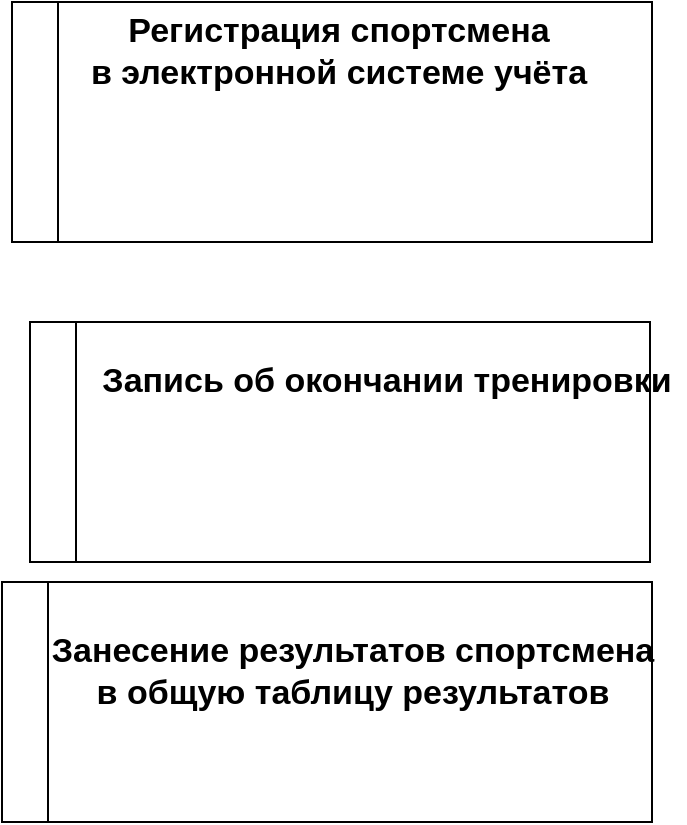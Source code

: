 <mxfile version="22.0.6" type="device">
  <diagram name="Страница — 1" id="sQ5QRMQraN9dKrUVdKXX">
    <mxGraphModel dx="832" dy="485" grid="1" gridSize="10" guides="1" tooltips="1" connect="1" arrows="1" fold="1" page="1" pageScale="1" pageWidth="827" pageHeight="1169" math="0" shadow="0">
      <root>
        <mxCell id="0" />
        <mxCell id="1" parent="0" />
        <mxCell id="q-f4MAi4GW2ZZLyZNm_S-5" value="" style="swimlane;horizontal=0;whiteSpace=wrap;html=1;" vertex="1" parent="1">
          <mxGeometry x="160" y="80" width="320" height="120" as="geometry" />
        </mxCell>
        <mxCell id="q-f4MAi4GW2ZZLyZNm_S-7" value="&lt;b style=&quot;font-size: 17px;&quot;&gt;Регистрация спортсмена &lt;br&gt;в электронной системе учёта&lt;/b&gt;" style="text;html=1;align=center;verticalAlign=middle;resizable=0;points=[];autosize=1;strokeColor=none;fillColor=none;" vertex="1" parent="q-f4MAi4GW2ZZLyZNm_S-5">
          <mxGeometry x="27.5" width="270" height="50" as="geometry" />
        </mxCell>
        <mxCell id="q-f4MAi4GW2ZZLyZNm_S-9" value="" style="swimlane;horizontal=0;whiteSpace=wrap;html=1;" vertex="1" parent="1">
          <mxGeometry x="169" y="240" width="310" height="120" as="geometry" />
        </mxCell>
        <mxCell id="q-f4MAi4GW2ZZLyZNm_S-10" value="&lt;span style=&quot;font-size: 17px;&quot;&gt;&lt;b&gt;Запись об окончании тренировки&lt;/b&gt;&lt;/span&gt;" style="text;html=1;align=center;verticalAlign=middle;resizable=0;points=[];autosize=1;strokeColor=none;fillColor=none;" vertex="1" parent="q-f4MAi4GW2ZZLyZNm_S-9">
          <mxGeometry x="27.5" y="15" width="300" height="30" as="geometry" />
        </mxCell>
        <mxCell id="q-f4MAi4GW2ZZLyZNm_S-11" value="" style="swimlane;horizontal=0;whiteSpace=wrap;html=1;" vertex="1" parent="1">
          <mxGeometry x="155" y="370" width="325" height="120" as="geometry" />
        </mxCell>
        <mxCell id="q-f4MAi4GW2ZZLyZNm_S-12" value="&lt;span style=&quot;font-size: 17px;&quot;&gt;&lt;b&gt;Занесение результатов спортсмена &lt;br&gt;в общую таблицу результатов&lt;/b&gt;&lt;/span&gt;" style="text;html=1;align=center;verticalAlign=middle;resizable=0;points=[];autosize=1;strokeColor=none;fillColor=none;" vertex="1" parent="q-f4MAi4GW2ZZLyZNm_S-11">
          <mxGeometry x="15" y="20" width="320" height="50" as="geometry" />
        </mxCell>
      </root>
    </mxGraphModel>
  </diagram>
</mxfile>
